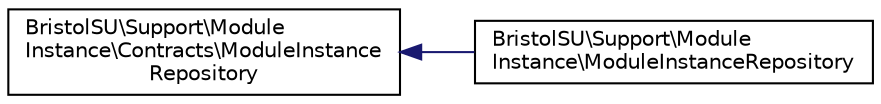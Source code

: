 digraph "Graphical Class Hierarchy"
{
  edge [fontname="Helvetica",fontsize="10",labelfontname="Helvetica",labelfontsize="10"];
  node [fontname="Helvetica",fontsize="10",shape=record];
  rankdir="LR";
  Node0 [label="BristolSU\\Support\\Module\lInstance\\Contracts\\ModuleInstance\lRepository",height=0.2,width=0.4,color="black", fillcolor="white", style="filled",URL="$interfaceBristolSU_1_1Support_1_1ModuleInstance_1_1Contracts_1_1ModuleInstanceRepository.html"];
  Node0 -> Node1 [dir="back",color="midnightblue",fontsize="10",style="solid",fontname="Helvetica"];
  Node1 [label="BristolSU\\Support\\Module\lInstance\\ModuleInstanceRepository",height=0.2,width=0.4,color="black", fillcolor="white", style="filled",URL="$classBristolSU_1_1Support_1_1ModuleInstance_1_1ModuleInstanceRepository.html"];
}
